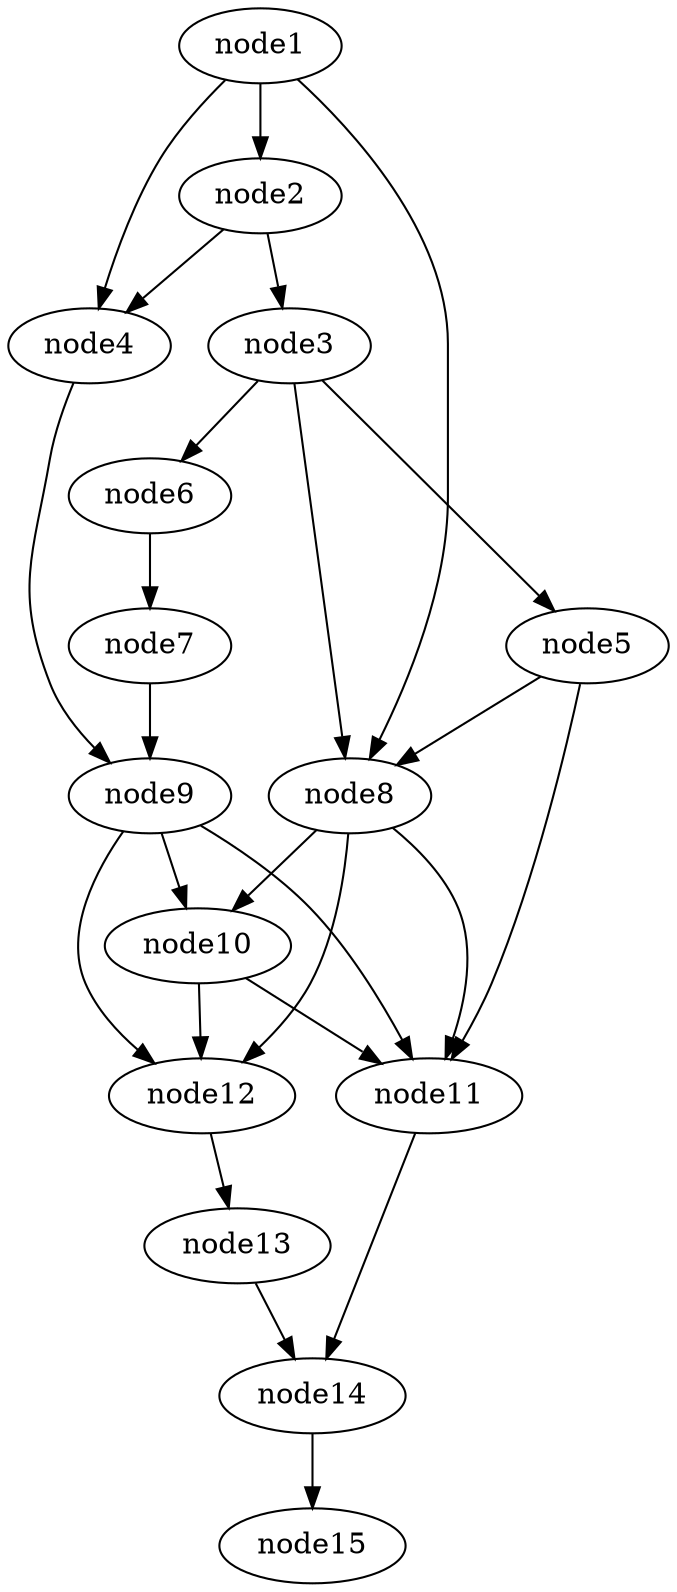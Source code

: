 digraph g{
	node15
	node14 -> node15
	node13 -> node14
	node12 -> node13
	node11 -> node14
	node10 -> node12
	node10 -> node11
	node9 -> node12
	node9 -> node11
	node9 -> node10
	node8 -> node12
	node8 -> node11
	node8 -> node10
	node7 -> node9
	node6 -> node7
	node5 -> node11
	node5 -> node8
	node4 -> node9
	node3 -> node8
	node3 -> node6
	node3 -> node5
	node2 -> node4
	node2 -> node3
	node1 -> node8
	node1 -> node4
	node1 -> node2
}
